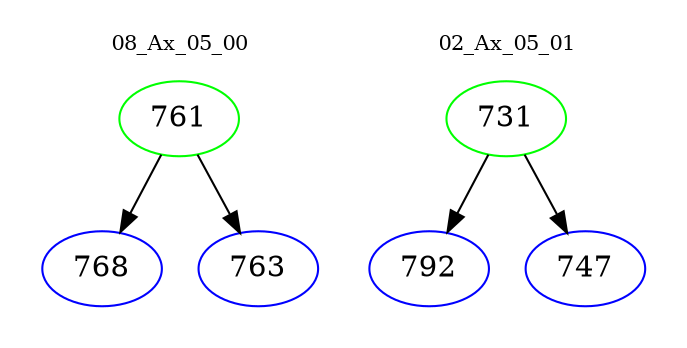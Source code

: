 digraph{
subgraph cluster_0 {
color = white
label = "08_Ax_05_00";
fontsize=10;
T0_761 [label="761", color="green"]
T0_761 -> T0_768 [color="black"]
T0_768 [label="768", color="blue"]
T0_761 -> T0_763 [color="black"]
T0_763 [label="763", color="blue"]
}
subgraph cluster_1 {
color = white
label = "02_Ax_05_01";
fontsize=10;
T1_731 [label="731", color="green"]
T1_731 -> T1_792 [color="black"]
T1_792 [label="792", color="blue"]
T1_731 -> T1_747 [color="black"]
T1_747 [label="747", color="blue"]
}
}
